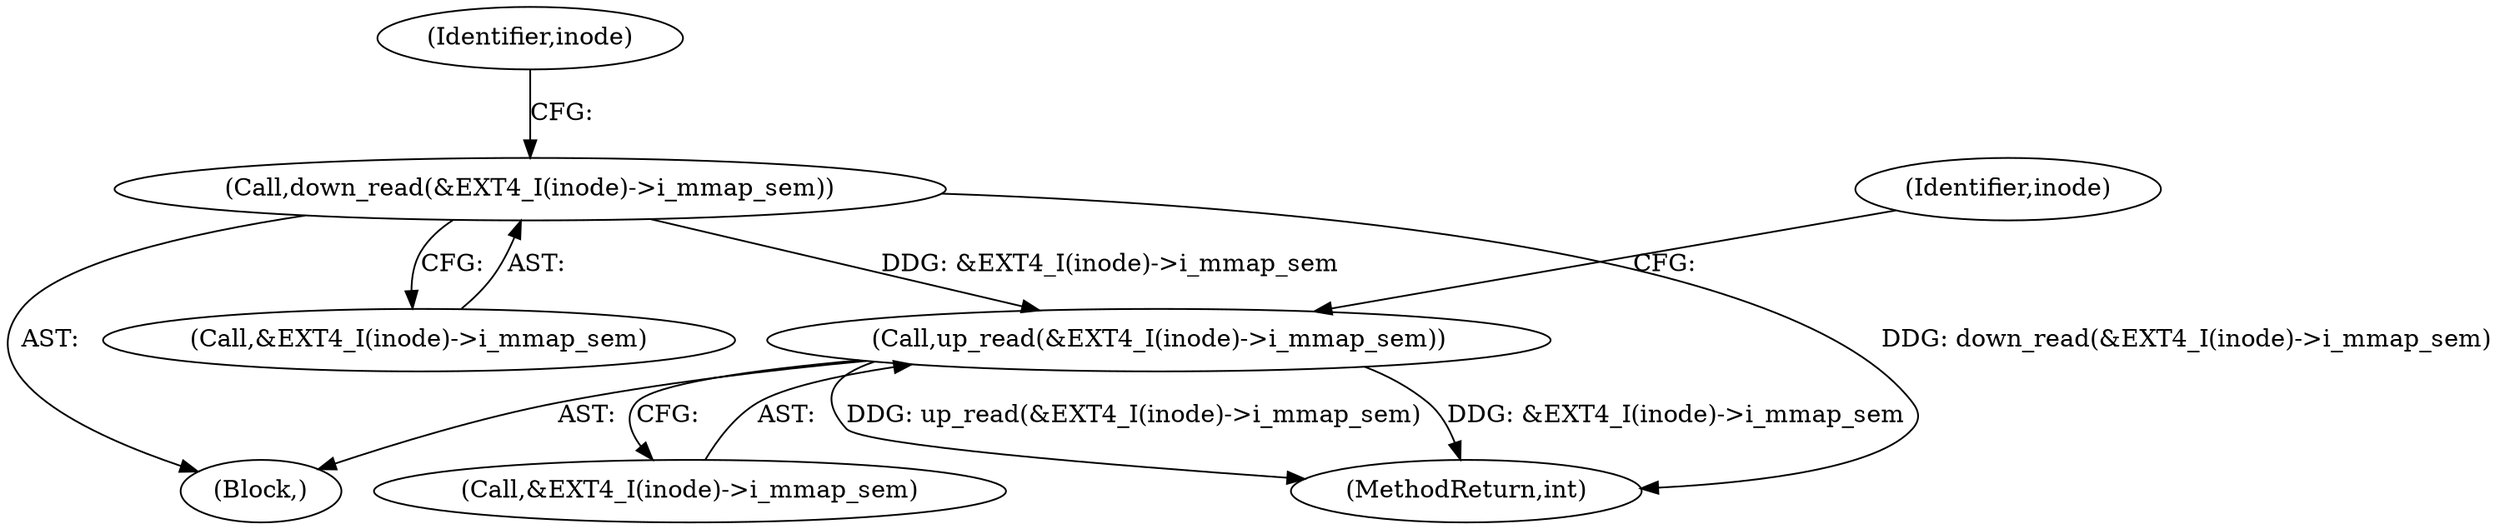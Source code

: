digraph "0_linux_ea3d7209ca01da209cda6f0dea8be9cc4b7a933b_5@API" {
"1000149" [label="(Call,down_read(&EXT4_I(inode)->i_mmap_sem))"];
"1000337" [label="(Call,up_read(&EXT4_I(inode)->i_mmap_sem))"];
"1000150" [label="(Call,&EXT4_I(inode)->i_mmap_sem)"];
"1000345" [label="(Identifier,inode)"];
"1000337" [label="(Call,up_read(&EXT4_I(inode)->i_mmap_sem))"];
"1000108" [label="(Block,)"];
"1000159" [label="(Identifier,inode)"];
"1000149" [label="(Call,down_read(&EXT4_I(inode)->i_mmap_sem))"];
"1000338" [label="(Call,&EXT4_I(inode)->i_mmap_sem)"];
"1000349" [label="(MethodReturn,int)"];
"1000149" -> "1000108"  [label="AST: "];
"1000149" -> "1000150"  [label="CFG: "];
"1000150" -> "1000149"  [label="AST: "];
"1000159" -> "1000149"  [label="CFG: "];
"1000149" -> "1000349"  [label="DDG: down_read(&EXT4_I(inode)->i_mmap_sem)"];
"1000149" -> "1000337"  [label="DDG: &EXT4_I(inode)->i_mmap_sem"];
"1000337" -> "1000108"  [label="AST: "];
"1000337" -> "1000338"  [label="CFG: "];
"1000338" -> "1000337"  [label="AST: "];
"1000345" -> "1000337"  [label="CFG: "];
"1000337" -> "1000349"  [label="DDG: &EXT4_I(inode)->i_mmap_sem"];
"1000337" -> "1000349"  [label="DDG: up_read(&EXT4_I(inode)->i_mmap_sem)"];
}
